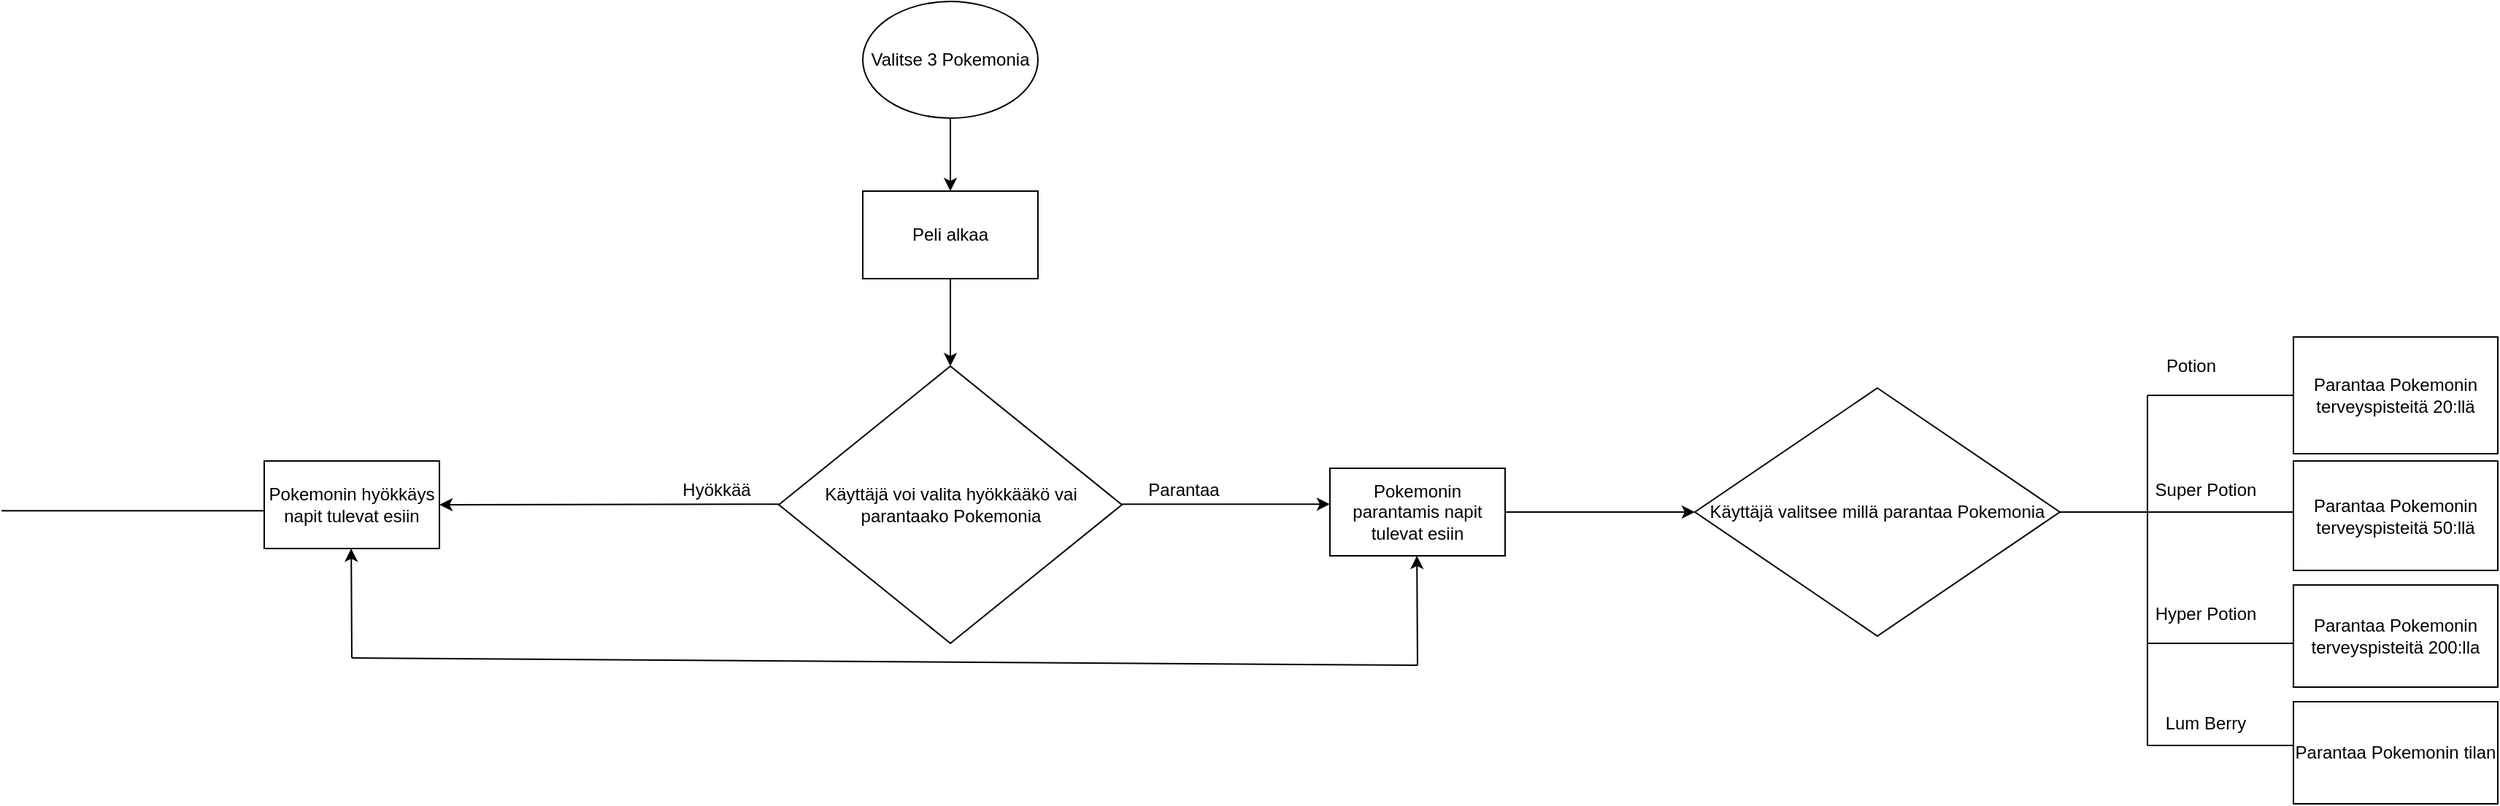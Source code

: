 <mxfile version="22.1.20" type="device">
  <diagram name="Sivu-1" id="NvXousXJwDZ1PK8EcGhr">
    <mxGraphModel dx="1762" dy="785" grid="1" gridSize="10" guides="1" tooltips="1" connect="1" arrows="1" fold="1" page="1" pageScale="1" pageWidth="3300" pageHeight="4681" math="0" shadow="0">
      <root>
        <mxCell id="0" />
        <mxCell id="1" parent="0" />
        <mxCell id="O5eE_0UWfguJG_VKZrro-65" value="Valitse 3 Pokemonia" style="ellipse;whiteSpace=wrap;html=1;" vertex="1" parent="1">
          <mxGeometry x="1320" y="450" width="120" height="80" as="geometry" />
        </mxCell>
        <mxCell id="O5eE_0UWfguJG_VKZrro-66" value="Peli alkaa" style="rounded=0;whiteSpace=wrap;html=1;" vertex="1" parent="1">
          <mxGeometry x="1320" y="580" width="120" height="60" as="geometry" />
        </mxCell>
        <mxCell id="O5eE_0UWfguJG_VKZrro-67" value="" style="endArrow=classic;html=1;rounded=0;entryX=0.5;entryY=0;entryDx=0;entryDy=0;" edge="1" parent="1" target="O5eE_0UWfguJG_VKZrro-66">
          <mxGeometry width="50" height="50" relative="1" as="geometry">
            <mxPoint x="1380" y="530" as="sourcePoint" />
            <mxPoint x="1430" y="480" as="targetPoint" />
          </mxGeometry>
        </mxCell>
        <mxCell id="O5eE_0UWfguJG_VKZrro-70" value="Käyttäjä voi valita hyökkääkö vai parantaako Pokemonia" style="rhombus;whiteSpace=wrap;html=1;" vertex="1" parent="1">
          <mxGeometry x="1262.5" y="700" width="235" height="190" as="geometry" />
        </mxCell>
        <mxCell id="O5eE_0UWfguJG_VKZrro-71" value="" style="endArrow=classic;html=1;rounded=0;entryX=0.5;entryY=0;entryDx=0;entryDy=0;" edge="1" parent="1" target="O5eE_0UWfguJG_VKZrro-70">
          <mxGeometry width="50" height="50" relative="1" as="geometry">
            <mxPoint x="1380" y="640" as="sourcePoint" />
            <mxPoint x="1430" y="590" as="targetPoint" />
          </mxGeometry>
        </mxCell>
        <mxCell id="O5eE_0UWfguJG_VKZrro-72" value="" style="endArrow=classic;html=1;rounded=0;" edge="1" parent="1">
          <mxGeometry width="50" height="50" relative="1" as="geometry">
            <mxPoint x="1262.5" y="794.57" as="sourcePoint" />
            <mxPoint x="1030" y="795" as="targetPoint" />
          </mxGeometry>
        </mxCell>
        <mxCell id="O5eE_0UWfguJG_VKZrro-74" value="Hyökkää" style="text;html=1;strokeColor=none;fillColor=none;align=center;verticalAlign=middle;whiteSpace=wrap;rounded=0;" vertex="1" parent="1">
          <mxGeometry x="1190" y="770" width="60" height="30" as="geometry" />
        </mxCell>
        <mxCell id="O5eE_0UWfguJG_VKZrro-75" value="" style="endArrow=classic;html=1;rounded=0;" edge="1" parent="1">
          <mxGeometry width="50" height="50" relative="1" as="geometry">
            <mxPoint x="1497.5" y="794.57" as="sourcePoint" />
            <mxPoint x="1640" y="794.57" as="targetPoint" />
          </mxGeometry>
        </mxCell>
        <mxCell id="O5eE_0UWfguJG_VKZrro-76" value="Parantaa" style="text;html=1;strokeColor=none;fillColor=none;align=center;verticalAlign=middle;whiteSpace=wrap;rounded=0;" vertex="1" parent="1">
          <mxGeometry x="1510" y="770" width="60" height="30" as="geometry" />
        </mxCell>
        <mxCell id="O5eE_0UWfguJG_VKZrro-77" value="Pokemonin parantamis napit tulevat esiin" style="rounded=0;whiteSpace=wrap;html=1;" vertex="1" parent="1">
          <mxGeometry x="1640" y="770" width="120" height="60" as="geometry" />
        </mxCell>
        <mxCell id="O5eE_0UWfguJG_VKZrro-78" value="Käyttäjä valitsee millä parantaa Pokemonia" style="rhombus;whiteSpace=wrap;html=1;" vertex="1" parent="1">
          <mxGeometry x="1890" y="715" width="250" height="170" as="geometry" />
        </mxCell>
        <mxCell id="O5eE_0UWfguJG_VKZrro-79" value="" style="endArrow=classic;html=1;rounded=0;entryX=0;entryY=0.5;entryDx=0;entryDy=0;" edge="1" parent="1" target="O5eE_0UWfguJG_VKZrro-78">
          <mxGeometry width="50" height="50" relative="1" as="geometry">
            <mxPoint x="1760" y="800" as="sourcePoint" />
            <mxPoint x="1810" y="750" as="targetPoint" />
          </mxGeometry>
        </mxCell>
        <mxCell id="O5eE_0UWfguJG_VKZrro-80" value="Parantaa Pokemonin terveyspisteitä 20:llä" style="rounded=0;whiteSpace=wrap;html=1;" vertex="1" parent="1">
          <mxGeometry x="2300" y="680" width="140" height="80" as="geometry" />
        </mxCell>
        <mxCell id="O5eE_0UWfguJG_VKZrro-81" value="Parantaa Pokemonin terveyspisteitä 50:llä" style="rounded=0;whiteSpace=wrap;html=1;" vertex="1" parent="1">
          <mxGeometry x="2300" y="765" width="140" height="75" as="geometry" />
        </mxCell>
        <mxCell id="O5eE_0UWfguJG_VKZrro-82" value="Parantaa Pokemonin terveyspisteitä 200:lla" style="rounded=0;whiteSpace=wrap;html=1;" vertex="1" parent="1">
          <mxGeometry x="2300" y="850" width="140" height="70" as="geometry" />
        </mxCell>
        <mxCell id="O5eE_0UWfguJG_VKZrro-84" value="" style="endArrow=none;html=1;rounded=0;" edge="1" parent="1">
          <mxGeometry width="50" height="50" relative="1" as="geometry">
            <mxPoint x="2140" y="800" as="sourcePoint" />
            <mxPoint x="2200" y="800" as="targetPoint" />
          </mxGeometry>
        </mxCell>
        <mxCell id="O5eE_0UWfguJG_VKZrro-85" value="" style="endArrow=none;html=1;rounded=0;" edge="1" parent="1">
          <mxGeometry width="50" height="50" relative="1" as="geometry">
            <mxPoint x="2200" y="960" as="sourcePoint" />
            <mxPoint x="2200" y="720" as="targetPoint" />
          </mxGeometry>
        </mxCell>
        <mxCell id="O5eE_0UWfguJG_VKZrro-86" value="" style="endArrow=none;html=1;rounded=0;" edge="1" parent="1">
          <mxGeometry width="50" height="50" relative="1" as="geometry">
            <mxPoint x="2200" y="720" as="sourcePoint" />
            <mxPoint x="2300" y="720" as="targetPoint" />
          </mxGeometry>
        </mxCell>
        <mxCell id="O5eE_0UWfguJG_VKZrro-88" value="Potion" style="text;html=1;strokeColor=none;fillColor=none;align=center;verticalAlign=middle;whiteSpace=wrap;rounded=0;" vertex="1" parent="1">
          <mxGeometry x="2200" y="685" width="60" height="30" as="geometry" />
        </mxCell>
        <mxCell id="O5eE_0UWfguJG_VKZrro-89" value="" style="endArrow=none;html=1;rounded=0;" edge="1" parent="1">
          <mxGeometry width="50" height="50" relative="1" as="geometry">
            <mxPoint x="2200" y="800" as="sourcePoint" />
            <mxPoint x="2300" y="800" as="targetPoint" />
          </mxGeometry>
        </mxCell>
        <mxCell id="O5eE_0UWfguJG_VKZrro-90" value="Super Potion" style="text;html=1;strokeColor=none;fillColor=none;align=center;verticalAlign=middle;whiteSpace=wrap;rounded=0;" vertex="1" parent="1">
          <mxGeometry x="2200" y="770" width="80" height="30" as="geometry" />
        </mxCell>
        <mxCell id="O5eE_0UWfguJG_VKZrro-91" value="" style="endArrow=none;html=1;rounded=0;" edge="1" parent="1">
          <mxGeometry width="50" height="50" relative="1" as="geometry">
            <mxPoint x="2200" y="890" as="sourcePoint" />
            <mxPoint x="2300" y="890" as="targetPoint" />
          </mxGeometry>
        </mxCell>
        <mxCell id="O5eE_0UWfguJG_VKZrro-92" value="Hyper Potion" style="text;html=1;strokeColor=none;fillColor=none;align=center;verticalAlign=middle;whiteSpace=wrap;rounded=0;" vertex="1" parent="1">
          <mxGeometry x="2190" y="855" width="100" height="30" as="geometry" />
        </mxCell>
        <mxCell id="O5eE_0UWfguJG_VKZrro-93" value="Parantaa Pokemonin tilan" style="rounded=0;whiteSpace=wrap;html=1;" vertex="1" parent="1">
          <mxGeometry x="2300" y="930" width="140" height="70" as="geometry" />
        </mxCell>
        <mxCell id="O5eE_0UWfguJG_VKZrro-94" value="" style="endArrow=none;html=1;rounded=0;" edge="1" parent="1">
          <mxGeometry width="50" height="50" relative="1" as="geometry">
            <mxPoint x="2200" y="960" as="sourcePoint" />
            <mxPoint x="2300" y="960" as="targetPoint" />
          </mxGeometry>
        </mxCell>
        <mxCell id="O5eE_0UWfguJG_VKZrro-95" value="Lum Berry" style="text;html=1;strokeColor=none;fillColor=none;align=center;verticalAlign=middle;whiteSpace=wrap;rounded=0;" vertex="1" parent="1">
          <mxGeometry x="2210" y="930" width="60" height="30" as="geometry" />
        </mxCell>
        <mxCell id="O5eE_0UWfguJG_VKZrro-96" value="Pokemonin hyökkäys napit tulevat esiin" style="rounded=0;whiteSpace=wrap;html=1;" vertex="1" parent="1">
          <mxGeometry x="910" y="765" width="120" height="60" as="geometry" />
        </mxCell>
        <mxCell id="O5eE_0UWfguJG_VKZrro-97" value="" style="endArrow=none;html=1;rounded=0;" edge="1" parent="1">
          <mxGeometry width="50" height="50" relative="1" as="geometry">
            <mxPoint x="730" y="799.13" as="sourcePoint" />
            <mxPoint x="910" y="799.13" as="targetPoint" />
          </mxGeometry>
        </mxCell>
        <mxCell id="O5eE_0UWfguJG_VKZrro-98" value="" style="endArrow=classic;html=1;rounded=0;" edge="1" parent="1">
          <mxGeometry width="50" height="50" relative="1" as="geometry">
            <mxPoint x="970" y="900" as="sourcePoint" />
            <mxPoint x="969.57" y="825" as="targetPoint" />
          </mxGeometry>
        </mxCell>
        <mxCell id="O5eE_0UWfguJG_VKZrro-101" value="" style="endArrow=none;html=1;rounded=0;" edge="1" parent="1">
          <mxGeometry width="50" height="50" relative="1" as="geometry">
            <mxPoint x="970" y="900" as="sourcePoint" />
            <mxPoint x="1700" y="905" as="targetPoint" />
          </mxGeometry>
        </mxCell>
        <mxCell id="O5eE_0UWfguJG_VKZrro-102" value="" style="endArrow=classic;html=1;rounded=0;" edge="1" parent="1">
          <mxGeometry width="50" height="50" relative="1" as="geometry">
            <mxPoint x="1700" y="905" as="sourcePoint" />
            <mxPoint x="1699.57" y="830" as="targetPoint" />
          </mxGeometry>
        </mxCell>
      </root>
    </mxGraphModel>
  </diagram>
</mxfile>
